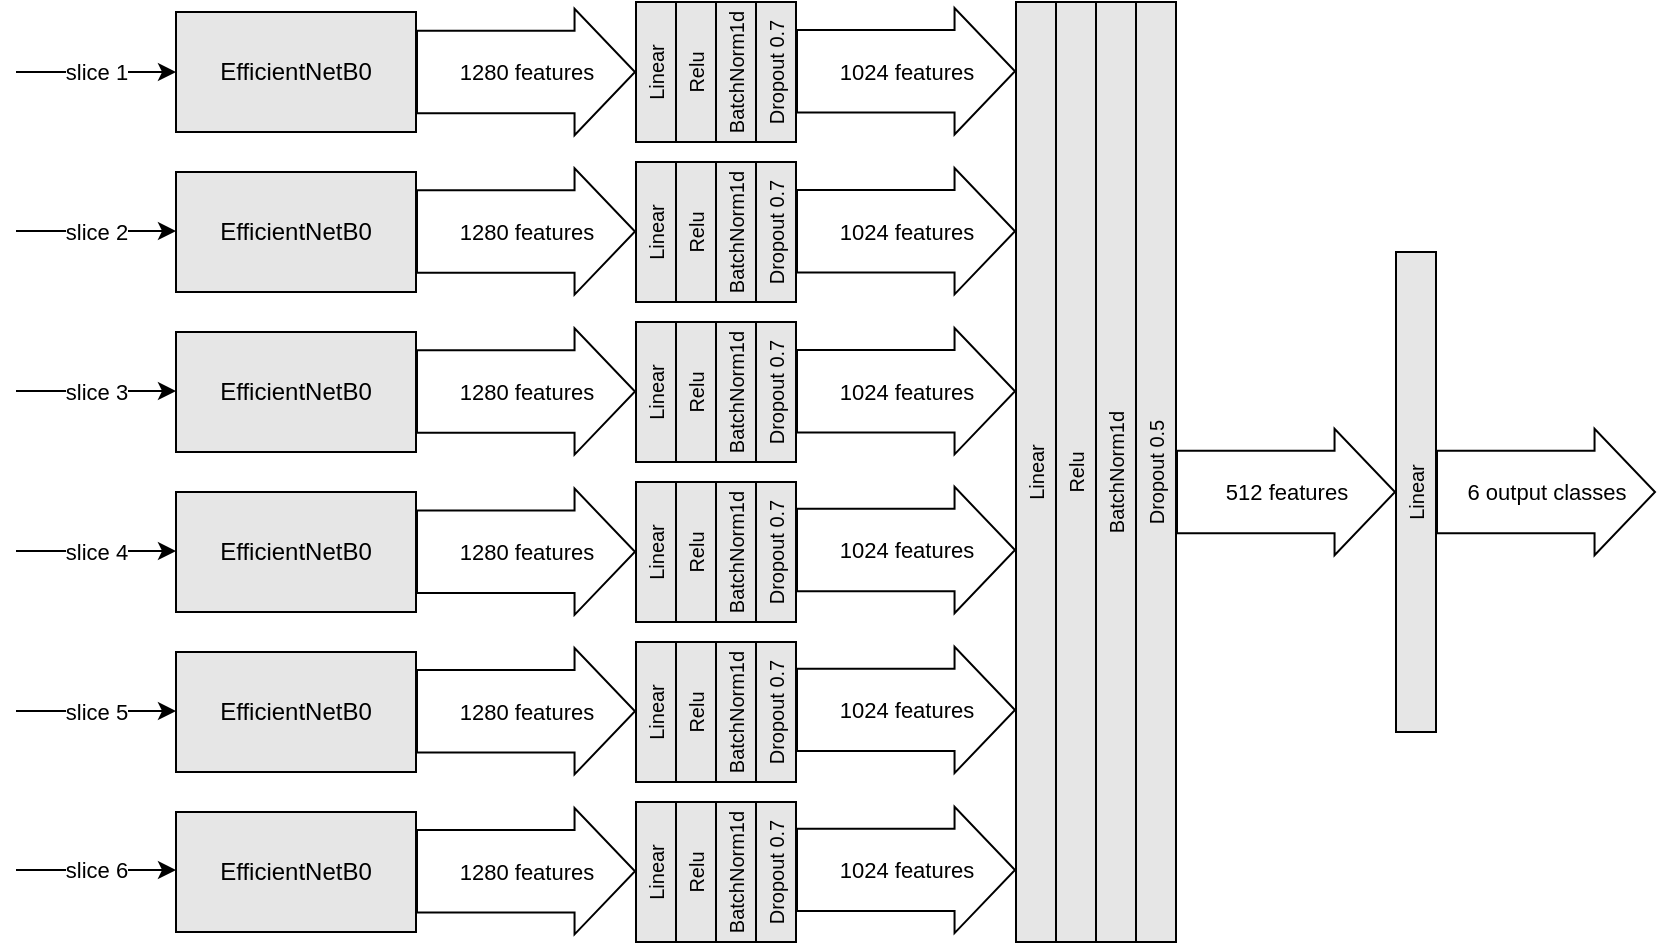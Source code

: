 <mxfile version="21.3.7" type="device">
  <diagram name="Page-1" id="t9XoK_Au4AWvBBAug0Tl">
    <mxGraphModel dx="1235" dy="615" grid="1" gridSize="10" guides="1" tooltips="1" connect="1" arrows="1" fold="1" page="1" pageScale="1" pageWidth="850" pageHeight="1100" math="0" shadow="0">
      <root>
        <mxCell id="0" />
        <mxCell id="1" parent="0" />
        <mxCell id="ShmsG4WjFz6bDnLUh6Kl-1" value="EfficientNetB0" style="rounded=0;whiteSpace=wrap;html=1;fillColor=#E6E6E6;" vertex="1" parent="1">
          <mxGeometry x="160" y="120" width="120" height="60" as="geometry" />
        </mxCell>
        <mxCell id="ShmsG4WjFz6bDnLUh6Kl-2" value="EfficientNetB0" style="rounded=0;whiteSpace=wrap;html=1;fillColor=#E6E6E6;" vertex="1" parent="1">
          <mxGeometry x="160" y="200" width="120" height="60" as="geometry" />
        </mxCell>
        <mxCell id="ShmsG4WjFz6bDnLUh6Kl-3" value="EfficientNetB0" style="rounded=0;whiteSpace=wrap;html=1;fillColor=#E6E6E6;" vertex="1" parent="1">
          <mxGeometry x="160" y="280" width="120" height="60" as="geometry" />
        </mxCell>
        <mxCell id="ShmsG4WjFz6bDnLUh6Kl-4" value="EfficientNetB0" style="rounded=0;whiteSpace=wrap;html=1;fillColor=#E6E6E6;" vertex="1" parent="1">
          <mxGeometry x="160" y="360" width="120" height="60" as="geometry" />
        </mxCell>
        <mxCell id="ShmsG4WjFz6bDnLUh6Kl-5" value="EfficientNetB0" style="rounded=0;whiteSpace=wrap;html=1;fillColor=#E6E6E6;" vertex="1" parent="1">
          <mxGeometry x="160" y="440" width="120" height="60" as="geometry" />
        </mxCell>
        <mxCell id="ShmsG4WjFz6bDnLUh6Kl-6" value="EfficientNetB0" style="rounded=0;whiteSpace=wrap;html=1;fillColor=#E6E6E6;" vertex="1" parent="1">
          <mxGeometry x="160" y="520" width="120" height="60" as="geometry" />
        </mxCell>
        <mxCell id="ShmsG4WjFz6bDnLUh6Kl-7" value="slice 1" style="endArrow=classic;html=1;rounded=0;entryX=0;entryY=0.5;entryDx=0;entryDy=0;" edge="1" parent="1" target="ShmsG4WjFz6bDnLUh6Kl-1">
          <mxGeometry width="50" height="50" relative="1" as="geometry">
            <mxPoint x="80" y="150" as="sourcePoint" />
            <mxPoint x="110" y="110" as="targetPoint" />
          </mxGeometry>
        </mxCell>
        <mxCell id="ShmsG4WjFz6bDnLUh6Kl-8" value="slice 2" style="endArrow=classic;html=1;rounded=0;entryX=0;entryY=0.5;entryDx=0;entryDy=0;" edge="1" parent="1">
          <mxGeometry width="50" height="50" relative="1" as="geometry">
            <mxPoint x="80" y="229.5" as="sourcePoint" />
            <mxPoint x="160" y="229.5" as="targetPoint" />
          </mxGeometry>
        </mxCell>
        <mxCell id="ShmsG4WjFz6bDnLUh6Kl-9" value="slice 3" style="endArrow=classic;html=1;rounded=0;entryX=0;entryY=0.5;entryDx=0;entryDy=0;" edge="1" parent="1">
          <mxGeometry width="50" height="50" relative="1" as="geometry">
            <mxPoint x="80" y="309.5" as="sourcePoint" />
            <mxPoint x="160" y="309.5" as="targetPoint" />
          </mxGeometry>
        </mxCell>
        <mxCell id="ShmsG4WjFz6bDnLUh6Kl-10" value="slice 4" style="endArrow=classic;html=1;rounded=0;entryX=0;entryY=0.5;entryDx=0;entryDy=0;" edge="1" parent="1">
          <mxGeometry width="50" height="50" relative="1" as="geometry">
            <mxPoint x="80" y="389.5" as="sourcePoint" />
            <mxPoint x="160" y="389.5" as="targetPoint" />
          </mxGeometry>
        </mxCell>
        <mxCell id="ShmsG4WjFz6bDnLUh6Kl-11" value="slice 5" style="endArrow=classic;html=1;rounded=0;entryX=0;entryY=0.5;entryDx=0;entryDy=0;" edge="1" parent="1">
          <mxGeometry width="50" height="50" relative="1" as="geometry">
            <mxPoint x="80" y="469.5" as="sourcePoint" />
            <mxPoint x="160" y="469.5" as="targetPoint" />
          </mxGeometry>
        </mxCell>
        <mxCell id="ShmsG4WjFz6bDnLUh6Kl-12" value="slice 6" style="endArrow=classic;html=1;rounded=0;entryX=0;entryY=0.5;entryDx=0;entryDy=0;" edge="1" parent="1">
          <mxGeometry width="50" height="50" relative="1" as="geometry">
            <mxPoint x="80" y="549" as="sourcePoint" />
            <mxPoint x="160" y="549" as="targetPoint" />
          </mxGeometry>
        </mxCell>
        <mxCell id="ShmsG4WjFz6bDnLUh6Kl-13" value="1280 features" style="shape=flexArrow;endArrow=classic;html=1;rounded=0;exitX=1;exitY=0.5;exitDx=0;exitDy=0;endWidth=20.969;endSize=9.741;width=41.176;" edge="1" parent="1" source="ShmsG4WjFz6bDnLUh6Kl-1">
          <mxGeometry width="50" height="50" relative="1" as="geometry">
            <mxPoint x="350" y="170" as="sourcePoint" />
            <mxPoint x="390" y="150" as="targetPoint" />
          </mxGeometry>
        </mxCell>
        <mxCell id="ShmsG4WjFz6bDnLUh6Kl-14" value="1280 features" style="shape=flexArrow;endArrow=classic;html=1;rounded=0;exitX=1;exitY=0.5;exitDx=0;exitDy=0;endWidth=20.969;endSize=9.741;width=41.176;" edge="1" parent="1">
          <mxGeometry width="50" height="50" relative="1" as="geometry">
            <mxPoint x="280" y="229.74" as="sourcePoint" />
            <mxPoint x="390" y="229.74" as="targetPoint" />
          </mxGeometry>
        </mxCell>
        <mxCell id="ShmsG4WjFz6bDnLUh6Kl-15" value="1280 features" style="shape=flexArrow;endArrow=classic;html=1;rounded=0;exitX=1;exitY=0.5;exitDx=0;exitDy=0;endWidth=20.969;endSize=9.741;width=41.176;" edge="1" parent="1">
          <mxGeometry width="50" height="50" relative="1" as="geometry">
            <mxPoint x="280" y="309.74" as="sourcePoint" />
            <mxPoint x="390" y="309.74" as="targetPoint" />
          </mxGeometry>
        </mxCell>
        <mxCell id="ShmsG4WjFz6bDnLUh6Kl-16" value="1280 features" style="shape=flexArrow;endArrow=classic;html=1;rounded=0;exitX=1;exitY=0.5;exitDx=0;exitDy=0;endWidth=20.969;endSize=9.741;width=41.176;" edge="1" parent="1">
          <mxGeometry width="50" height="50" relative="1" as="geometry">
            <mxPoint x="280" y="389.87" as="sourcePoint" />
            <mxPoint x="390" y="389.87" as="targetPoint" />
          </mxGeometry>
        </mxCell>
        <mxCell id="ShmsG4WjFz6bDnLUh6Kl-17" value="1280 features" style="shape=flexArrow;endArrow=classic;html=1;rounded=0;exitX=1;exitY=0.5;exitDx=0;exitDy=0;endWidth=20.969;endSize=9.741;width=41.176;" edge="1" parent="1">
          <mxGeometry width="50" height="50" relative="1" as="geometry">
            <mxPoint x="280" y="469.61" as="sourcePoint" />
            <mxPoint x="390" y="469.61" as="targetPoint" />
          </mxGeometry>
        </mxCell>
        <mxCell id="ShmsG4WjFz6bDnLUh6Kl-18" value="1280 features" style="shape=flexArrow;endArrow=classic;html=1;rounded=0;exitX=1;exitY=0.5;exitDx=0;exitDy=0;endWidth=20.969;endSize=9.741;width=41.176;" edge="1" parent="1">
          <mxGeometry width="50" height="50" relative="1" as="geometry">
            <mxPoint x="280" y="549.61" as="sourcePoint" />
            <mxPoint x="390" y="549.61" as="targetPoint" />
          </mxGeometry>
        </mxCell>
        <mxCell id="ShmsG4WjFz6bDnLUh6Kl-19" value="Linear" style="rounded=0;whiteSpace=wrap;html=1;horizontal=0;fontSize=10;fillColor=#E6E6E6;" vertex="1" parent="1">
          <mxGeometry x="390" y="115" width="20" height="70" as="geometry" />
        </mxCell>
        <mxCell id="ShmsG4WjFz6bDnLUh6Kl-20" value="Relu" style="rounded=0;whiteSpace=wrap;html=1;horizontal=0;fontSize=10;fillColor=#E6E6E6;" vertex="1" parent="1">
          <mxGeometry x="410" y="115" width="20" height="70" as="geometry" />
        </mxCell>
        <mxCell id="ShmsG4WjFz6bDnLUh6Kl-21" value="BatchNorm1d" style="rounded=0;whiteSpace=wrap;html=1;horizontal=0;fontSize=10;fillColor=#E6E6E6;" vertex="1" parent="1">
          <mxGeometry x="430" y="115" width="20" height="70" as="geometry" />
        </mxCell>
        <mxCell id="ShmsG4WjFz6bDnLUh6Kl-22" value="Linear" style="rounded=0;whiteSpace=wrap;html=1;horizontal=0;fontSize=10;fillColor=#E6E6E6;" vertex="1" parent="1">
          <mxGeometry x="390" y="195" width="20" height="70" as="geometry" />
        </mxCell>
        <mxCell id="ShmsG4WjFz6bDnLUh6Kl-23" value="Relu" style="rounded=0;whiteSpace=wrap;html=1;horizontal=0;fontSize=10;fillColor=#E6E6E6;" vertex="1" parent="1">
          <mxGeometry x="410" y="195" width="20" height="70" as="geometry" />
        </mxCell>
        <mxCell id="ShmsG4WjFz6bDnLUh6Kl-24" value="BatchNorm1d" style="rounded=0;whiteSpace=wrap;html=1;horizontal=0;fontSize=10;fillColor=#E6E6E6;" vertex="1" parent="1">
          <mxGeometry x="430" y="195" width="20" height="70" as="geometry" />
        </mxCell>
        <mxCell id="ShmsG4WjFz6bDnLUh6Kl-25" value="Linear" style="rounded=0;whiteSpace=wrap;html=1;horizontal=0;fontSize=10;fillColor=#E6E6E6;" vertex="1" parent="1">
          <mxGeometry x="390" y="275" width="20" height="70" as="geometry" />
        </mxCell>
        <mxCell id="ShmsG4WjFz6bDnLUh6Kl-26" value="Relu" style="rounded=0;whiteSpace=wrap;html=1;horizontal=0;fontSize=10;fillColor=#E6E6E6;" vertex="1" parent="1">
          <mxGeometry x="410" y="275" width="20" height="70" as="geometry" />
        </mxCell>
        <mxCell id="ShmsG4WjFz6bDnLUh6Kl-27" value="BatchNorm1d" style="rounded=0;whiteSpace=wrap;html=1;horizontal=0;fontSize=10;fillColor=#E6E6E6;" vertex="1" parent="1">
          <mxGeometry x="430" y="275" width="20" height="70" as="geometry" />
        </mxCell>
        <mxCell id="ShmsG4WjFz6bDnLUh6Kl-28" value="Linear" style="rounded=0;whiteSpace=wrap;html=1;horizontal=0;fontSize=10;fillColor=#E6E6E6;" vertex="1" parent="1">
          <mxGeometry x="390" y="355" width="20" height="70" as="geometry" />
        </mxCell>
        <mxCell id="ShmsG4WjFz6bDnLUh6Kl-29" value="Relu" style="rounded=0;whiteSpace=wrap;html=1;horizontal=0;fontSize=10;fillColor=#E6E6E6;" vertex="1" parent="1">
          <mxGeometry x="410" y="355" width="20" height="70" as="geometry" />
        </mxCell>
        <mxCell id="ShmsG4WjFz6bDnLUh6Kl-30" value="BatchNorm1d" style="rounded=0;whiteSpace=wrap;html=1;horizontal=0;fontSize=10;fillColor=#E6E6E6;" vertex="1" parent="1">
          <mxGeometry x="430" y="355" width="20" height="70" as="geometry" />
        </mxCell>
        <mxCell id="ShmsG4WjFz6bDnLUh6Kl-31" value="Linear" style="rounded=0;whiteSpace=wrap;html=1;horizontal=0;fontSize=10;fillColor=#E6E6E6;" vertex="1" parent="1">
          <mxGeometry x="390" y="435" width="20" height="70" as="geometry" />
        </mxCell>
        <mxCell id="ShmsG4WjFz6bDnLUh6Kl-32" value="Relu" style="rounded=0;whiteSpace=wrap;html=1;horizontal=0;fontSize=10;fillColor=#E6E6E6;" vertex="1" parent="1">
          <mxGeometry x="410" y="435" width="20" height="70" as="geometry" />
        </mxCell>
        <mxCell id="ShmsG4WjFz6bDnLUh6Kl-33" value="BatchNorm1d" style="rounded=0;whiteSpace=wrap;html=1;horizontal=0;fontSize=10;fillColor=#E6E6E6;" vertex="1" parent="1">
          <mxGeometry x="430" y="435" width="20" height="70" as="geometry" />
        </mxCell>
        <mxCell id="ShmsG4WjFz6bDnLUh6Kl-34" value="Linear" style="rounded=0;whiteSpace=wrap;html=1;horizontal=0;fontSize=10;fillColor=#E6E6E6;" vertex="1" parent="1">
          <mxGeometry x="390" y="515" width="20" height="70" as="geometry" />
        </mxCell>
        <mxCell id="ShmsG4WjFz6bDnLUh6Kl-35" value="Relu" style="rounded=0;whiteSpace=wrap;html=1;horizontal=0;fontSize=10;fillColor=#E6E6E6;" vertex="1" parent="1">
          <mxGeometry x="410" y="515" width="20" height="70" as="geometry" />
        </mxCell>
        <mxCell id="ShmsG4WjFz6bDnLUh6Kl-36" value="BatchNorm1d" style="rounded=0;whiteSpace=wrap;html=1;horizontal=0;fontSize=10;fillColor=#E6E6E6;" vertex="1" parent="1">
          <mxGeometry x="430" y="515" width="20" height="70" as="geometry" />
        </mxCell>
        <mxCell id="ShmsG4WjFz6bDnLUh6Kl-37" value="1024 features" style="shape=flexArrow;endArrow=classic;html=1;rounded=0;exitX=1;exitY=0.5;exitDx=0;exitDy=0;endWidth=20.969;endSize=9.741;width=41.176;align=center;" edge="1" parent="1">
          <mxGeometry width="50" height="50" relative="1" as="geometry">
            <mxPoint x="470" y="149.63" as="sourcePoint" />
            <mxPoint x="580" y="149.63" as="targetPoint" />
          </mxGeometry>
        </mxCell>
        <mxCell id="ShmsG4WjFz6bDnLUh6Kl-39" value="1024 features" style="shape=flexArrow;endArrow=classic;html=1;rounded=0;exitX=1;exitY=0.5;exitDx=0;exitDy=0;endWidth=20.969;endSize=9.741;width=41.176;align=center;" edge="1" parent="1">
          <mxGeometry width="50" height="50" relative="1" as="geometry">
            <mxPoint x="470" y="229.6" as="sourcePoint" />
            <mxPoint x="580" y="229.6" as="targetPoint" />
          </mxGeometry>
        </mxCell>
        <mxCell id="ShmsG4WjFz6bDnLUh6Kl-40" value="1024 features" style="shape=flexArrow;endArrow=classic;html=1;rounded=0;exitX=1;exitY=0.5;exitDx=0;exitDy=0;endWidth=20.969;endSize=9.741;width=41.176;align=center;" edge="1" parent="1">
          <mxGeometry width="50" height="50" relative="1" as="geometry">
            <mxPoint x="470" y="309.6" as="sourcePoint" />
            <mxPoint x="580" y="309.6" as="targetPoint" />
          </mxGeometry>
        </mxCell>
        <mxCell id="ShmsG4WjFz6bDnLUh6Kl-41" value="1024 features" style="shape=flexArrow;endArrow=classic;html=1;rounded=0;exitX=1;exitY=0.5;exitDx=0;exitDy=0;endWidth=20.969;endSize=9.741;width=41.176;align=center;" edge="1" parent="1">
          <mxGeometry width="50" height="50" relative="1" as="geometry">
            <mxPoint x="470" y="389" as="sourcePoint" />
            <mxPoint x="580" y="389" as="targetPoint" />
          </mxGeometry>
        </mxCell>
        <mxCell id="ShmsG4WjFz6bDnLUh6Kl-42" value="1024 features" style="shape=flexArrow;endArrow=classic;html=1;rounded=0;exitX=1;exitY=0.5;exitDx=0;exitDy=0;endWidth=20.969;endSize=9.741;width=41.176;align=center;" edge="1" parent="1">
          <mxGeometry width="50" height="50" relative="1" as="geometry">
            <mxPoint x="470" y="468.97" as="sourcePoint" />
            <mxPoint x="580" y="468.97" as="targetPoint" />
          </mxGeometry>
        </mxCell>
        <mxCell id="ShmsG4WjFz6bDnLUh6Kl-43" value="1024 features" style="shape=flexArrow;endArrow=classic;html=1;rounded=0;exitX=1;exitY=0.5;exitDx=0;exitDy=0;endWidth=20.969;endSize=9.741;width=41.176;align=center;" edge="1" parent="1">
          <mxGeometry width="50" height="50" relative="1" as="geometry">
            <mxPoint x="470" y="548.97" as="sourcePoint" />
            <mxPoint x="580" y="548.97" as="targetPoint" />
          </mxGeometry>
        </mxCell>
        <mxCell id="ShmsG4WjFz6bDnLUh6Kl-47" value="Linear" style="rounded=0;whiteSpace=wrap;html=1;horizontal=0;fontSize=10;fillColor=#E6E6E6;" vertex="1" parent="1">
          <mxGeometry x="580" y="115" width="20" height="470" as="geometry" />
        </mxCell>
        <mxCell id="ShmsG4WjFz6bDnLUh6Kl-48" value="Relu" style="rounded=0;whiteSpace=wrap;html=1;horizontal=0;fontSize=10;fillColor=#E6E6E6;" vertex="1" parent="1">
          <mxGeometry x="600" y="115" width="20" height="470" as="geometry" />
        </mxCell>
        <mxCell id="ShmsG4WjFz6bDnLUh6Kl-49" value="BatchNorm1d" style="rounded=0;whiteSpace=wrap;html=1;horizontal=0;fontSize=10;fillColor=#E6E6E6;" vertex="1" parent="1">
          <mxGeometry x="620" y="115" width="20" height="470" as="geometry" />
        </mxCell>
        <mxCell id="ShmsG4WjFz6bDnLUh6Kl-50" value="512 features" style="shape=flexArrow;endArrow=classic;html=1;rounded=0;exitX=1;exitY=0.5;exitDx=0;exitDy=0;endWidth=20.969;endSize=9.741;width=41.176;align=center;" edge="1" parent="1">
          <mxGeometry width="50" height="50" relative="1" as="geometry">
            <mxPoint x="660" y="360" as="sourcePoint" />
            <mxPoint x="770" y="360" as="targetPoint" />
          </mxGeometry>
        </mxCell>
        <mxCell id="ShmsG4WjFz6bDnLUh6Kl-51" value="Linear" style="rounded=0;whiteSpace=wrap;html=1;horizontal=0;fontSize=10;fillColor=#E6E6E6;" vertex="1" parent="1">
          <mxGeometry x="770" y="240" width="20" height="240" as="geometry" />
        </mxCell>
        <mxCell id="ShmsG4WjFz6bDnLUh6Kl-54" value="6 output classes" style="shape=flexArrow;endArrow=classic;html=1;rounded=0;exitX=1;exitY=0.5;exitDx=0;exitDy=0;endWidth=20.969;endSize=9.741;width=41.176;align=center;" edge="1" parent="1">
          <mxGeometry width="50" height="50" relative="1" as="geometry">
            <mxPoint x="790" y="360" as="sourcePoint" />
            <mxPoint x="900" y="360" as="targetPoint" />
          </mxGeometry>
        </mxCell>
        <mxCell id="ShmsG4WjFz6bDnLUh6Kl-55" value="Dropout 0.7" style="rounded=0;whiteSpace=wrap;html=1;horizontal=0;fontSize=10;fillColor=#E6E6E6;" vertex="1" parent="1">
          <mxGeometry x="450" y="115" width="20" height="70" as="geometry" />
        </mxCell>
        <mxCell id="ShmsG4WjFz6bDnLUh6Kl-56" value="Dropout 0.7" style="rounded=0;whiteSpace=wrap;html=1;horizontal=0;fontSize=10;fillColor=#E6E6E6;" vertex="1" parent="1">
          <mxGeometry x="450" y="195" width="20" height="70" as="geometry" />
        </mxCell>
        <mxCell id="ShmsG4WjFz6bDnLUh6Kl-57" value="Dropout 0.7" style="rounded=0;whiteSpace=wrap;html=1;horizontal=0;fontSize=10;fillColor=#E6E6E6;" vertex="1" parent="1">
          <mxGeometry x="450" y="275" width="20" height="70" as="geometry" />
        </mxCell>
        <mxCell id="ShmsG4WjFz6bDnLUh6Kl-58" value="Dropout 0.7" style="rounded=0;whiteSpace=wrap;html=1;horizontal=0;fontSize=10;fillColor=#E6E6E6;" vertex="1" parent="1">
          <mxGeometry x="450" y="355" width="20" height="70" as="geometry" />
        </mxCell>
        <mxCell id="ShmsG4WjFz6bDnLUh6Kl-59" value="Dropout 0.7" style="rounded=0;whiteSpace=wrap;html=1;horizontal=0;fontSize=10;fillColor=#E6E6E6;" vertex="1" parent="1">
          <mxGeometry x="450" y="435" width="20" height="70" as="geometry" />
        </mxCell>
        <mxCell id="ShmsG4WjFz6bDnLUh6Kl-60" value="Dropout 0.7" style="rounded=0;whiteSpace=wrap;html=1;horizontal=0;fontSize=10;fillColor=#E6E6E6;" vertex="1" parent="1">
          <mxGeometry x="450" y="515" width="20" height="70" as="geometry" />
        </mxCell>
        <mxCell id="ShmsG4WjFz6bDnLUh6Kl-61" value="Dropout 0.5" style="rounded=0;whiteSpace=wrap;html=1;horizontal=0;fontSize=10;fillColor=#E6E6E6;" vertex="1" parent="1">
          <mxGeometry x="640" y="115" width="20" height="470" as="geometry" />
        </mxCell>
      </root>
    </mxGraphModel>
  </diagram>
</mxfile>
